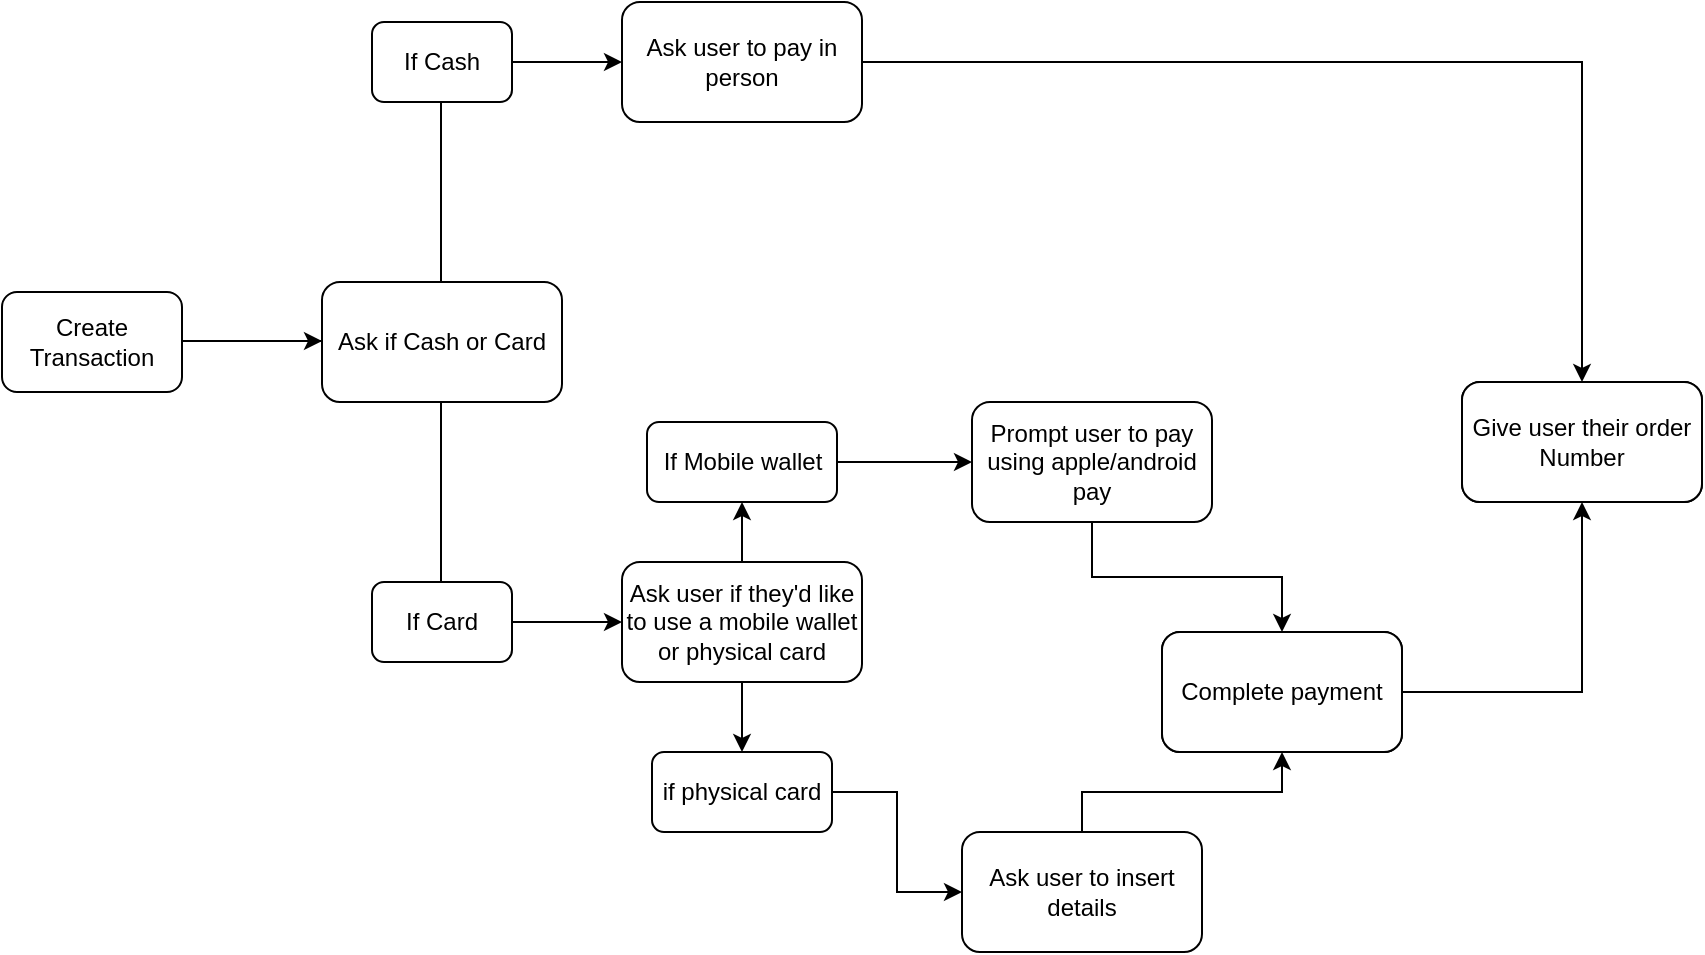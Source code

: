 <mxfile version="24.2.5" type="google">
  <diagram id="prtHgNgQTEPvFCAcTncT" name="Page-1">
    <mxGraphModel grid="1" page="1" gridSize="10" guides="1" tooltips="1" connect="1" arrows="1" fold="1" pageScale="1" pageWidth="827" pageHeight="1169" math="0" shadow="0">
      <root>
        <mxCell id="0" />
        <mxCell id="1" parent="0" />
        <mxCell id="_k0v6m080lgLNMvvuUCW-1" value="Create Transaction" style="rounded=1;whiteSpace=wrap;html=1;" vertex="1" parent="1">
          <mxGeometry x="10" y="335" width="90" height="50" as="geometry" />
        </mxCell>
        <mxCell id="_k0v6m080lgLNMvvuUCW-2" value="" style="endArrow=classic;html=1;rounded=0;" edge="1" parent="1">
          <mxGeometry width="50" height="50" relative="1" as="geometry">
            <mxPoint x="170" y="359.5" as="sourcePoint" />
            <mxPoint x="170" y="359.5" as="targetPoint" />
            <Array as="points">
              <mxPoint x="100" y="359.5" />
            </Array>
          </mxGeometry>
        </mxCell>
        <mxCell id="_k0v6m080lgLNMvvuUCW-3" value="Ask if Cash or Card" style="rounded=1;whiteSpace=wrap;html=1;" vertex="1" parent="1">
          <mxGeometry x="170" y="330" width="120" height="60" as="geometry" />
        </mxCell>
        <mxCell id="_k0v6m080lgLNMvvuUCW-4" value="" style="endArrow=none;html=1;rounded=0;" edge="1" parent="1">
          <mxGeometry width="50" height="50" relative="1" as="geometry">
            <mxPoint x="229.5" y="330" as="sourcePoint" />
            <mxPoint x="229.5" y="240" as="targetPoint" />
          </mxGeometry>
        </mxCell>
        <mxCell id="_k0v6m080lgLNMvvuUCW-5" value="" style="endArrow=none;html=1;rounded=0;" edge="1" parent="1">
          <mxGeometry width="50" height="50" relative="1" as="geometry">
            <mxPoint x="229.5" y="480" as="sourcePoint" />
            <mxPoint x="229.5" y="390" as="targetPoint" />
          </mxGeometry>
        </mxCell>
        <mxCell id="_k0v6m080lgLNMvvuUCW-14" value="" style="edgeStyle=orthogonalEdgeStyle;rounded=0;orthogonalLoop=1;jettySize=auto;html=1;" edge="1" parent="1" source="_k0v6m080lgLNMvvuUCW-8" target="_k0v6m080lgLNMvvuUCW-13">
          <mxGeometry relative="1" as="geometry" />
        </mxCell>
        <mxCell id="_k0v6m080lgLNMvvuUCW-8" value="If Cash" style="rounded=1;whiteSpace=wrap;html=1;" vertex="1" parent="1">
          <mxGeometry x="195" y="200" width="70" height="40" as="geometry" />
        </mxCell>
        <mxCell id="_k0v6m080lgLNMvvuUCW-16" value="" style="edgeStyle=orthogonalEdgeStyle;rounded=0;orthogonalLoop=1;jettySize=auto;html=1;" edge="1" parent="1" source="_k0v6m080lgLNMvvuUCW-9" target="_k0v6m080lgLNMvvuUCW-15">
          <mxGeometry relative="1" as="geometry" />
        </mxCell>
        <mxCell id="_k0v6m080lgLNMvvuUCW-9" value="If Card" style="rounded=1;whiteSpace=wrap;html=1;" vertex="1" parent="1">
          <mxGeometry x="195" y="480" width="70" height="40" as="geometry" />
        </mxCell>
        <mxCell id="_k0v6m080lgLNMvvuUCW-35" value="" style="edgeStyle=orthogonalEdgeStyle;rounded=0;orthogonalLoop=1;jettySize=auto;html=1;" edge="1" parent="1" source="_k0v6m080lgLNMvvuUCW-13" target="_k0v6m080lgLNMvvuUCW-34">
          <mxGeometry relative="1" as="geometry" />
        </mxCell>
        <mxCell id="_k0v6m080lgLNMvvuUCW-13" value="Ask user to pay in person" style="whiteSpace=wrap;html=1;rounded=1;" vertex="1" parent="1">
          <mxGeometry x="320" y="190" width="120" height="60" as="geometry" />
        </mxCell>
        <mxCell id="_k0v6m080lgLNMvvuUCW-18" value="" style="edgeStyle=orthogonalEdgeStyle;rounded=0;orthogonalLoop=1;jettySize=auto;html=1;" edge="1" parent="1" source="_k0v6m080lgLNMvvuUCW-15" target="_k0v6m080lgLNMvvuUCW-17">
          <mxGeometry relative="1" as="geometry" />
        </mxCell>
        <mxCell id="_k0v6m080lgLNMvvuUCW-20" value="" style="edgeStyle=orthogonalEdgeStyle;rounded=0;orthogonalLoop=1;jettySize=auto;html=1;" edge="1" parent="1" source="_k0v6m080lgLNMvvuUCW-15" target="_k0v6m080lgLNMvvuUCW-19">
          <mxGeometry relative="1" as="geometry" />
        </mxCell>
        <mxCell id="_k0v6m080lgLNMvvuUCW-15" value="Ask user if they&#39;d like to use a mobile wallet or physical card" style="whiteSpace=wrap;html=1;rounded=1;" vertex="1" parent="1">
          <mxGeometry x="320" y="470" width="120" height="60" as="geometry" />
        </mxCell>
        <mxCell id="_k0v6m080lgLNMvvuUCW-24" value="" style="edgeStyle=orthogonalEdgeStyle;rounded=0;orthogonalLoop=1;jettySize=auto;html=1;" edge="1" parent="1" source="_k0v6m080lgLNMvvuUCW-17" target="_k0v6m080lgLNMvvuUCW-23">
          <mxGeometry relative="1" as="geometry" />
        </mxCell>
        <mxCell id="_k0v6m080lgLNMvvuUCW-17" value="If Mobile wallet" style="whiteSpace=wrap;html=1;rounded=1;" vertex="1" parent="1">
          <mxGeometry x="332.5" y="400" width="95" height="40" as="geometry" />
        </mxCell>
        <mxCell id="_k0v6m080lgLNMvvuUCW-26" value="" style="edgeStyle=orthogonalEdgeStyle;rounded=0;orthogonalLoop=1;jettySize=auto;html=1;" edge="1" parent="1" source="_k0v6m080lgLNMvvuUCW-19" target="_k0v6m080lgLNMvvuUCW-25">
          <mxGeometry relative="1" as="geometry" />
        </mxCell>
        <mxCell id="_k0v6m080lgLNMvvuUCW-19" value="if physical card" style="whiteSpace=wrap;html=1;rounded=1;" vertex="1" parent="1">
          <mxGeometry x="335" y="565" width="90" height="40" as="geometry" />
        </mxCell>
        <mxCell id="_k0v6m080lgLNMvvuUCW-31" value="" style="edgeStyle=orthogonalEdgeStyle;rounded=0;orthogonalLoop=1;jettySize=auto;html=1;" edge="1" parent="1" source="_k0v6m080lgLNMvvuUCW-23" target="_k0v6m080lgLNMvvuUCW-30">
          <mxGeometry relative="1" as="geometry" />
        </mxCell>
        <mxCell id="_k0v6m080lgLNMvvuUCW-23" value="Prompt user to pay using apple/android pay" style="whiteSpace=wrap;html=1;rounded=1;" vertex="1" parent="1">
          <mxGeometry x="495" y="390" width="120" height="60" as="geometry" />
        </mxCell>
        <mxCell id="_k0v6m080lgLNMvvuUCW-33" value="" style="edgeStyle=orthogonalEdgeStyle;rounded=0;orthogonalLoop=1;jettySize=auto;html=1;" edge="1" parent="1" source="_k0v6m080lgLNMvvuUCW-25" target="_k0v6m080lgLNMvvuUCW-32">
          <mxGeometry relative="1" as="geometry" />
        </mxCell>
        <mxCell id="_k0v6m080lgLNMvvuUCW-25" value="Ask user to insert details" style="whiteSpace=wrap;html=1;rounded=1;" vertex="1" parent="1">
          <mxGeometry x="490" y="605" width="120" height="60" as="geometry" />
        </mxCell>
        <mxCell id="_k0v6m080lgLNMvvuUCW-30" value="" style="whiteSpace=wrap;html=1;rounded=1;" vertex="1" parent="1">
          <mxGeometry x="590" y="505" width="120" height="60" as="geometry" />
        </mxCell>
        <mxCell id="_k0v6m080lgLNMvvuUCW-37" value="" style="edgeStyle=orthogonalEdgeStyle;rounded=0;orthogonalLoop=1;jettySize=auto;html=1;" edge="1" parent="1" source="_k0v6m080lgLNMvvuUCW-32" target="_k0v6m080lgLNMvvuUCW-36">
          <mxGeometry relative="1" as="geometry" />
        </mxCell>
        <mxCell id="_k0v6m080lgLNMvvuUCW-32" value="Complete payment" style="whiteSpace=wrap;html=1;rounded=1;" vertex="1" parent="1">
          <mxGeometry x="590" y="505" width="120" height="60" as="geometry" />
        </mxCell>
        <mxCell id="_k0v6m080lgLNMvvuUCW-34" value="" style="whiteSpace=wrap;html=1;rounded=1;" vertex="1" parent="1">
          <mxGeometry x="740" y="380" width="120" height="60" as="geometry" />
        </mxCell>
        <mxCell id="_k0v6m080lgLNMvvuUCW-36" value="Give user their order Number" style="whiteSpace=wrap;html=1;rounded=1;" vertex="1" parent="1">
          <mxGeometry x="740" y="380" width="120" height="60" as="geometry" />
        </mxCell>
      </root>
    </mxGraphModel>
  </diagram>
</mxfile>
